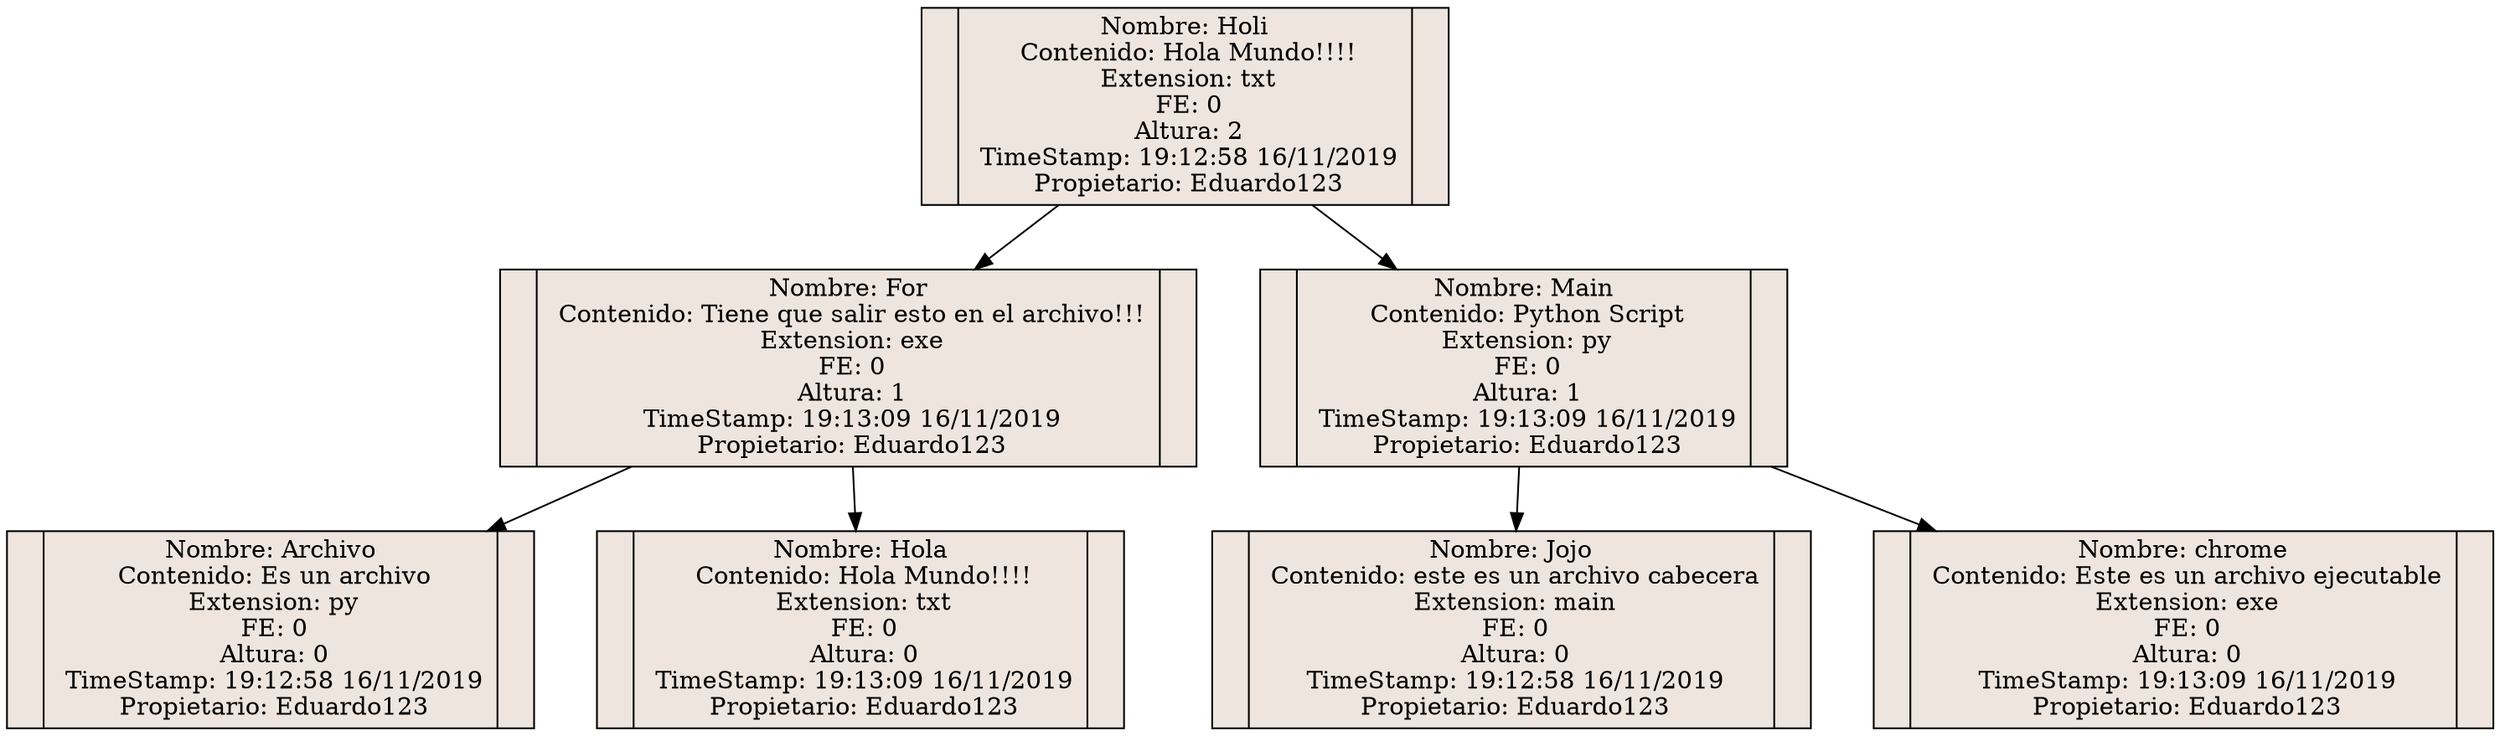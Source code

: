 digraph ArbolAVl{rankdir=TB;

graph [splines=compound, nodesep=0.5];

node [shape=record, style=filled,fillcolor=seashell2,width=0.7,height=0.2];

Archivo[label="<C0>|Nombre: Archivo&#92;n Contenido: Es un archivo&#92;n Extension: py&#92;n FE: 0&#92;n Altura: 0&#92;n TimeStamp: 19:12:58 16/11/2019&#92;n Propietario: Eduardo123|<C1>"];
For[label="<C0>|Nombre: For&#92;n Contenido: Tiene que salir esto en el archivo!!!&#92;n Extension: exe&#92;n FE: 0&#92;n Altura: 1&#92;n TimeStamp: 19:13:09 16/11/2019&#92;n Propietario: Eduardo123|<C1>"];
For->Hola
For->Archivo
Hola[label="<C0>|Nombre: Hola&#92;n Contenido: Hola Mundo!!!!&#92;n Extension: txt&#92;n FE: 0&#92;n Altura: 0&#92;n TimeStamp: 19:13:09 16/11/2019&#92;n Propietario: Eduardo123|<C1>"];
Holi[label="<C0>|Nombre: Holi&#92;n Contenido: Hola Mundo!!!!&#92;n Extension: txt&#92;n FE: 0&#92;n Altura: 2&#92;n TimeStamp: 19:12:58 16/11/2019&#92;n Propietario: Eduardo123|<C1>"];
Holi->Main
Holi->For
Jojo[label="<C0>|Nombre: Jojo&#92;n Contenido: este es un archivo cabecera&#92;n Extension: main&#92;n FE: 0&#92;n Altura: 0&#92;n TimeStamp: 19:12:58 16/11/2019&#92;n Propietario: Eduardo123|<C1>"];
Main[label="<C0>|Nombre: Main&#92;n Contenido: Python Script&#92;n Extension: py&#92;n FE: 0&#92;n Altura: 1&#92;n TimeStamp: 19:13:09 16/11/2019&#92;n Propietario: Eduardo123|<C1>"];
Main->chrome
Main->Jojo
chrome[label="<C0>|Nombre: chrome&#92;n Contenido: Este es un archivo ejecutable&#92;n Extension: exe&#92;n FE: 0&#92;n Altura: 0&#92;n TimeStamp: 19:13:09 16/11/2019&#92;n Propietario: Eduardo123|<C1>"];
}

